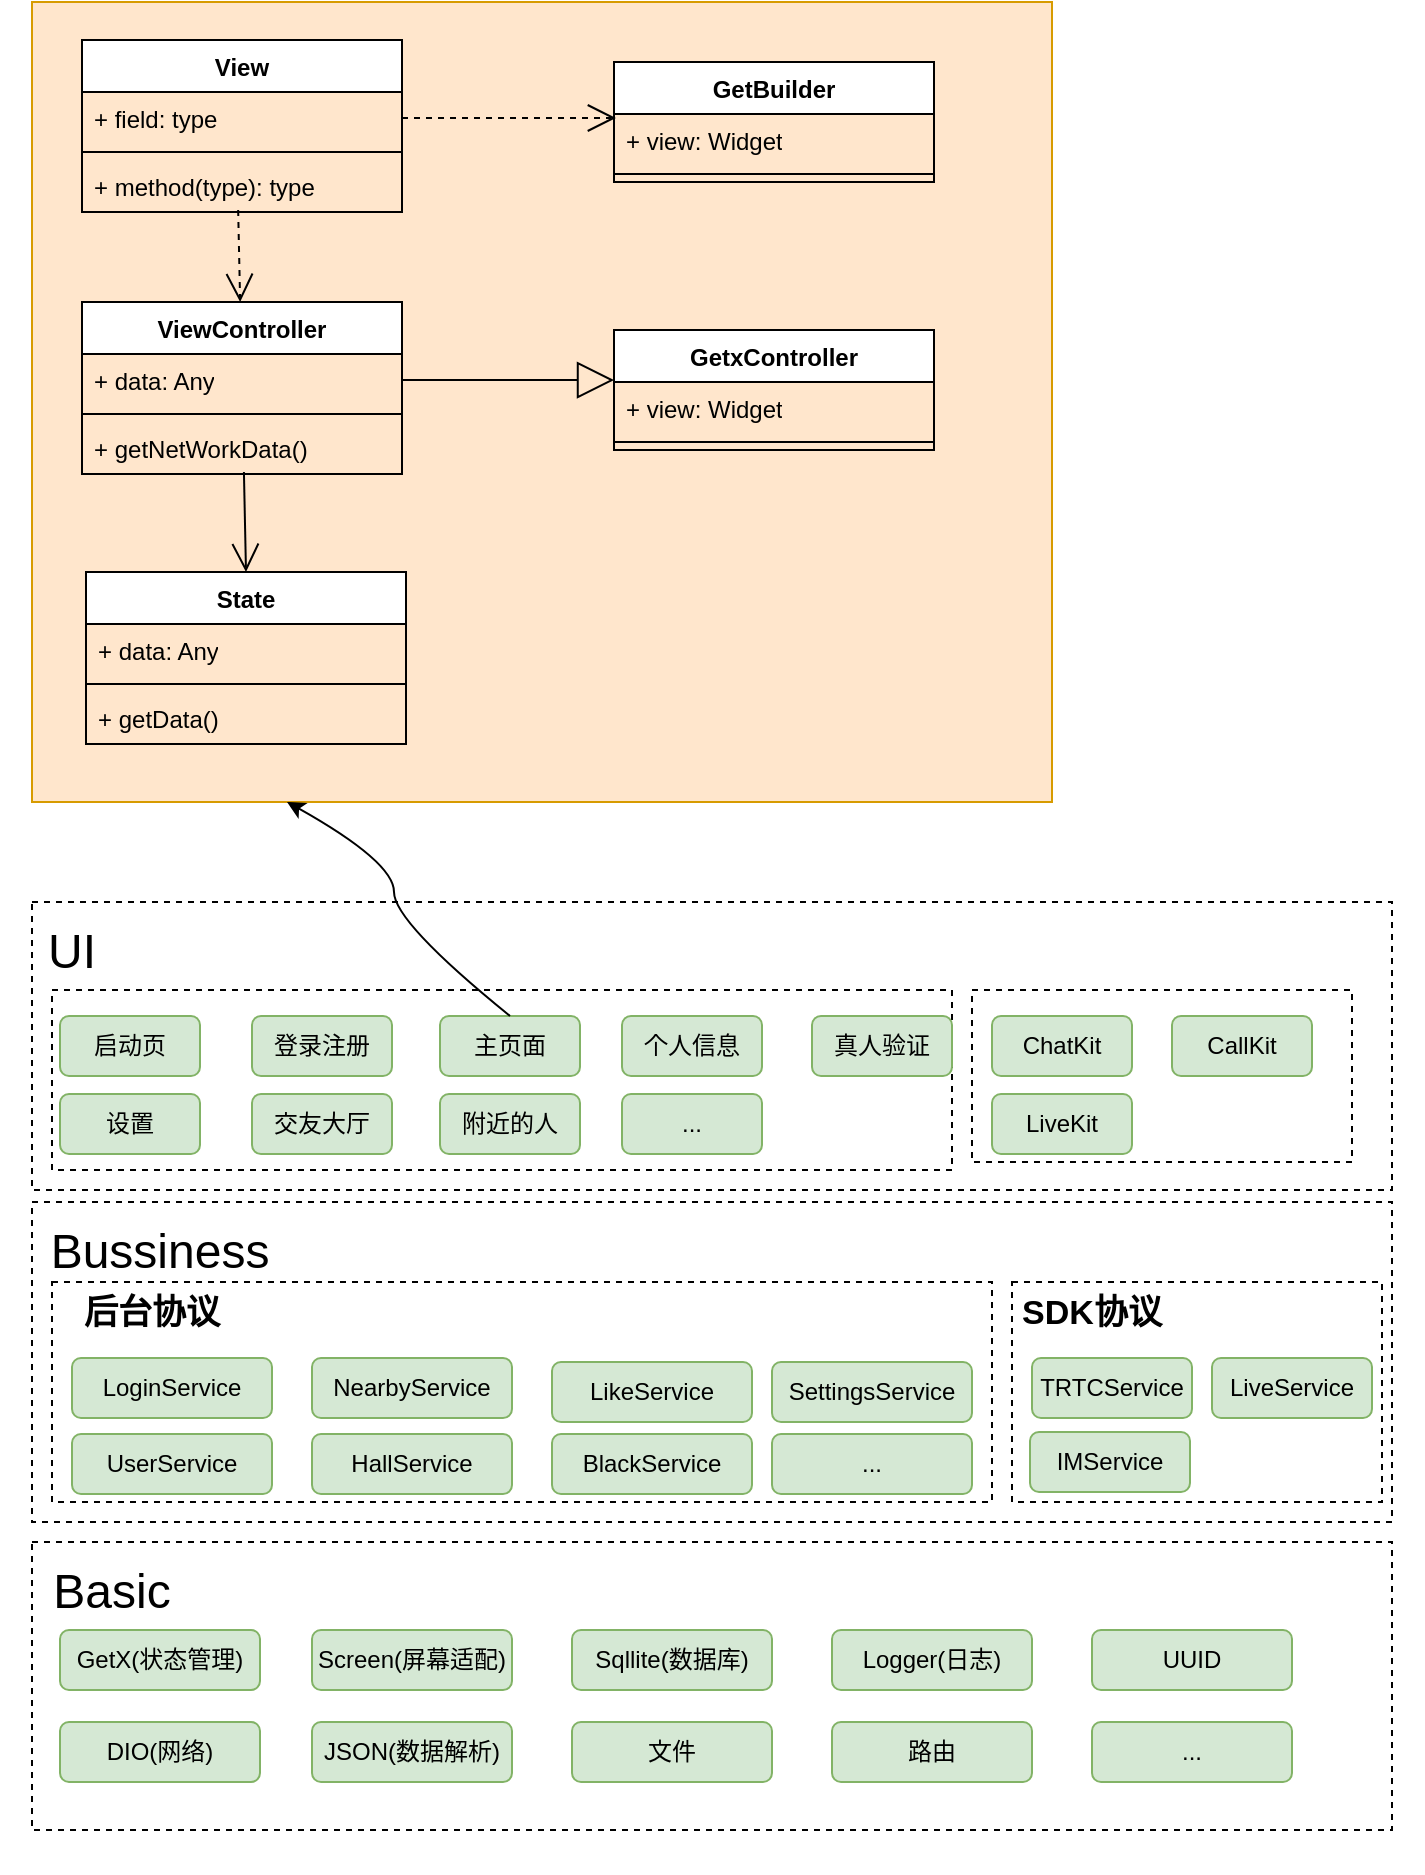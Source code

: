 <mxfile version="23.0.2" type="github">
  <diagram name="第 1 页" id="dYHV9aIYxCr4mEEWxF15">
    <mxGraphModel dx="1780" dy="1059" grid="1" gridSize="10" guides="1" tooltips="1" connect="1" arrows="1" fold="1" page="1" pageScale="1" pageWidth="827" pageHeight="1169" math="0" shadow="0">
      <root>
        <mxCell id="0" />
        <mxCell id="1" parent="0" />
        <mxCell id="zcVQtKgX9UZjlDBAPDre-44" value="" style="rounded=0;whiteSpace=wrap;html=1;fillColor=#ffe6cc;strokeColor=#d79b00;" parent="1" vertex="1">
          <mxGeometry x="55" y="40" width="510" height="400" as="geometry" />
        </mxCell>
        <mxCell id="zcVQtKgX9UZjlDBAPDre-45" value="View" style="swimlane;fontStyle=1;align=center;verticalAlign=top;childLayout=stackLayout;horizontal=1;startSize=26;horizontalStack=0;resizeParent=1;resizeParentMax=0;resizeLast=0;collapsible=1;marginBottom=0;whiteSpace=wrap;html=1;" parent="1" vertex="1">
          <mxGeometry x="80" y="59" width="160" height="86" as="geometry" />
        </mxCell>
        <mxCell id="zcVQtKgX9UZjlDBAPDre-46" value="+ field: type" style="text;strokeColor=none;fillColor=none;align=left;verticalAlign=top;spacingLeft=4;spacingRight=4;overflow=hidden;rotatable=0;points=[[0,0.5],[1,0.5]];portConstraint=eastwest;whiteSpace=wrap;html=1;" parent="zcVQtKgX9UZjlDBAPDre-45" vertex="1">
          <mxGeometry y="26" width="160" height="26" as="geometry" />
        </mxCell>
        <mxCell id="zcVQtKgX9UZjlDBAPDre-47" value="" style="line;strokeWidth=1;fillColor=none;align=left;verticalAlign=middle;spacingTop=-1;spacingLeft=3;spacingRight=3;rotatable=0;labelPosition=right;points=[];portConstraint=eastwest;strokeColor=inherit;" parent="zcVQtKgX9UZjlDBAPDre-45" vertex="1">
          <mxGeometry y="52" width="160" height="8" as="geometry" />
        </mxCell>
        <mxCell id="zcVQtKgX9UZjlDBAPDre-48" value="+ method(type): type" style="text;strokeColor=none;fillColor=none;align=left;verticalAlign=top;spacingLeft=4;spacingRight=4;overflow=hidden;rotatable=0;points=[[0,0.5],[1,0.5]];portConstraint=eastwest;whiteSpace=wrap;html=1;" parent="zcVQtKgX9UZjlDBAPDre-45" vertex="1">
          <mxGeometry y="60" width="160" height="26" as="geometry" />
        </mxCell>
        <mxCell id="zcVQtKgX9UZjlDBAPDre-49" value="ViewController" style="swimlane;fontStyle=1;align=center;verticalAlign=top;childLayout=stackLayout;horizontal=1;startSize=26;horizontalStack=0;resizeParent=1;resizeParentMax=0;resizeLast=0;collapsible=1;marginBottom=0;whiteSpace=wrap;html=1;" parent="1" vertex="1">
          <mxGeometry x="80" y="190" width="160" height="86" as="geometry" />
        </mxCell>
        <mxCell id="zcVQtKgX9UZjlDBAPDre-50" value="+ data: Any" style="text;strokeColor=none;fillColor=none;align=left;verticalAlign=top;spacingLeft=4;spacingRight=4;overflow=hidden;rotatable=0;points=[[0,0.5],[1,0.5]];portConstraint=eastwest;whiteSpace=wrap;html=1;" parent="zcVQtKgX9UZjlDBAPDre-49" vertex="1">
          <mxGeometry y="26" width="160" height="26" as="geometry" />
        </mxCell>
        <mxCell id="zcVQtKgX9UZjlDBAPDre-51" value="" style="line;strokeWidth=1;fillColor=none;align=left;verticalAlign=middle;spacingTop=-1;spacingLeft=3;spacingRight=3;rotatable=0;labelPosition=right;points=[];portConstraint=eastwest;strokeColor=inherit;" parent="zcVQtKgX9UZjlDBAPDre-49" vertex="1">
          <mxGeometry y="52" width="160" height="8" as="geometry" />
        </mxCell>
        <mxCell id="zcVQtKgX9UZjlDBAPDre-52" value="+ getNetWorkData()" style="text;strokeColor=none;fillColor=none;align=left;verticalAlign=top;spacingLeft=4;spacingRight=4;overflow=hidden;rotatable=0;points=[[0,0.5],[1,0.5]];portConstraint=eastwest;whiteSpace=wrap;html=1;" parent="zcVQtKgX9UZjlDBAPDre-49" vertex="1">
          <mxGeometry y="60" width="160" height="26" as="geometry" />
        </mxCell>
        <mxCell id="zcVQtKgX9UZjlDBAPDre-62" value="" style="endArrow=block;endSize=16;endFill=0;html=1;rounded=0;exitX=1;exitY=0.5;exitDx=0;exitDy=0;entryX=0;entryY=-0.038;entryDx=0;entryDy=0;entryPerimeter=0;" parent="1" source="zcVQtKgX9UZjlDBAPDre-50" target="zcVQtKgX9UZjlDBAPDre-68" edge="1">
          <mxGeometry width="160" relative="1" as="geometry">
            <mxPoint x="166" y="210" as="sourcePoint" />
            <mxPoint x="351.04" y="228.012" as="targetPoint" />
          </mxGeometry>
        </mxCell>
        <mxCell id="zcVQtKgX9UZjlDBAPDre-63" value="" style="endArrow=open;endSize=12;dashed=1;html=1;rounded=0;exitX=1;exitY=0.5;exitDx=0;exitDy=0;entryX=0.006;entryY=0.077;entryDx=0;entryDy=0;entryPerimeter=0;" parent="1" source="zcVQtKgX9UZjlDBAPDre-46" target="zcVQtKgX9UZjlDBAPDre-65" edge="1">
          <mxGeometry width="160" relative="1" as="geometry">
            <mxPoint x="216" y="220" as="sourcePoint" />
            <mxPoint x="346" y="100" as="targetPoint" />
          </mxGeometry>
        </mxCell>
        <mxCell id="zcVQtKgX9UZjlDBAPDre-64" value="GetBuilder" style="swimlane;fontStyle=1;align=center;verticalAlign=top;childLayout=stackLayout;horizontal=1;startSize=26;horizontalStack=0;resizeParent=1;resizeParentMax=0;resizeLast=0;collapsible=1;marginBottom=0;whiteSpace=wrap;html=1;" parent="1" vertex="1">
          <mxGeometry x="346" y="70" width="160" height="60" as="geometry" />
        </mxCell>
        <mxCell id="zcVQtKgX9UZjlDBAPDre-65" value="+ view: Widget" style="text;strokeColor=none;fillColor=none;align=left;verticalAlign=top;spacingLeft=4;spacingRight=4;overflow=hidden;rotatable=0;points=[[0,0.5],[1,0.5]];portConstraint=eastwest;whiteSpace=wrap;html=1;" parent="zcVQtKgX9UZjlDBAPDre-64" vertex="1">
          <mxGeometry y="26" width="160" height="26" as="geometry" />
        </mxCell>
        <mxCell id="zcVQtKgX9UZjlDBAPDre-66" value="" style="line;strokeWidth=1;fillColor=none;align=left;verticalAlign=middle;spacingTop=-1;spacingLeft=3;spacingRight=3;rotatable=0;labelPosition=right;points=[];portConstraint=eastwest;strokeColor=inherit;" parent="zcVQtKgX9UZjlDBAPDre-64" vertex="1">
          <mxGeometry y="52" width="160" height="8" as="geometry" />
        </mxCell>
        <mxCell id="zcVQtKgX9UZjlDBAPDre-67" value="GetxController" style="swimlane;fontStyle=1;align=center;verticalAlign=top;childLayout=stackLayout;horizontal=1;startSize=26;horizontalStack=0;resizeParent=1;resizeParentMax=0;resizeLast=0;collapsible=1;marginBottom=0;whiteSpace=wrap;html=1;" parent="1" vertex="1">
          <mxGeometry x="346" y="204" width="160" height="60" as="geometry" />
        </mxCell>
        <mxCell id="zcVQtKgX9UZjlDBAPDre-68" value="+ view: Widget" style="text;strokeColor=none;fillColor=none;align=left;verticalAlign=top;spacingLeft=4;spacingRight=4;overflow=hidden;rotatable=0;points=[[0,0.5],[1,0.5]];portConstraint=eastwest;whiteSpace=wrap;html=1;" parent="zcVQtKgX9UZjlDBAPDre-67" vertex="1">
          <mxGeometry y="26" width="160" height="26" as="geometry" />
        </mxCell>
        <mxCell id="zcVQtKgX9UZjlDBAPDre-69" value="" style="line;strokeWidth=1;fillColor=none;align=left;verticalAlign=middle;spacingTop=-1;spacingLeft=3;spacingRight=3;rotatable=0;labelPosition=right;points=[];portConstraint=eastwest;strokeColor=inherit;" parent="zcVQtKgX9UZjlDBAPDre-67" vertex="1">
          <mxGeometry y="52" width="160" height="8" as="geometry" />
        </mxCell>
        <mxCell id="zcVQtKgX9UZjlDBAPDre-85" value="" style="endArrow=open;endSize=12;dashed=1;html=1;rounded=0;exitX=0.488;exitY=0.962;exitDx=0;exitDy=0;exitPerimeter=0;" parent="1" source="zcVQtKgX9UZjlDBAPDre-48" target="zcVQtKgX9UZjlDBAPDre-49" edge="1">
          <mxGeometry width="160" relative="1" as="geometry">
            <mxPoint x="426" y="130" as="sourcePoint" />
            <mxPoint x="426" y="204" as="targetPoint" />
          </mxGeometry>
        </mxCell>
        <mxCell id="zcVQtKgX9UZjlDBAPDre-87" value="State" style="swimlane;fontStyle=1;align=center;verticalAlign=top;childLayout=stackLayout;horizontal=1;startSize=26;horizontalStack=0;resizeParent=1;resizeParentMax=0;resizeLast=0;collapsible=1;marginBottom=0;whiteSpace=wrap;html=1;" parent="1" vertex="1">
          <mxGeometry x="82" y="325" width="160" height="86" as="geometry" />
        </mxCell>
        <mxCell id="zcVQtKgX9UZjlDBAPDre-88" value="+ data: Any" style="text;strokeColor=none;fillColor=none;align=left;verticalAlign=top;spacingLeft=4;spacingRight=4;overflow=hidden;rotatable=0;points=[[0,0.5],[1,0.5]];portConstraint=eastwest;whiteSpace=wrap;html=1;" parent="zcVQtKgX9UZjlDBAPDre-87" vertex="1">
          <mxGeometry y="26" width="160" height="26" as="geometry" />
        </mxCell>
        <mxCell id="zcVQtKgX9UZjlDBAPDre-89" value="" style="line;strokeWidth=1;fillColor=none;align=left;verticalAlign=middle;spacingTop=-1;spacingLeft=3;spacingRight=3;rotatable=0;labelPosition=right;points=[];portConstraint=eastwest;strokeColor=inherit;" parent="zcVQtKgX9UZjlDBAPDre-87" vertex="1">
          <mxGeometry y="52" width="160" height="8" as="geometry" />
        </mxCell>
        <mxCell id="zcVQtKgX9UZjlDBAPDre-90" value="+ getData()" style="text;strokeColor=none;fillColor=none;align=left;verticalAlign=top;spacingLeft=4;spacingRight=4;overflow=hidden;rotatable=0;points=[[0,0.5],[1,0.5]];portConstraint=eastwest;whiteSpace=wrap;html=1;" parent="zcVQtKgX9UZjlDBAPDre-87" vertex="1">
          <mxGeometry y="60" width="160" height="26" as="geometry" />
        </mxCell>
        <mxCell id="zcVQtKgX9UZjlDBAPDre-91" value="" style="endArrow=open;endFill=1;endSize=12;html=1;rounded=0;entryX=0.5;entryY=0;entryDx=0;entryDy=0;exitX=0.506;exitY=0.962;exitDx=0;exitDy=0;exitPerimeter=0;" parent="1" source="zcVQtKgX9UZjlDBAPDre-52" target="zcVQtKgX9UZjlDBAPDre-87" edge="1">
          <mxGeometry width="160" relative="1" as="geometry">
            <mxPoint x="156" y="270" as="sourcePoint" />
            <mxPoint x="486" y="310" as="targetPoint" />
          </mxGeometry>
        </mxCell>
        <mxCell id="TLJ9EzLj0LAoUCGloaJC-1" value="" style="rounded=0;whiteSpace=wrap;html=1;dashed=1;strokeColor=#FFFFFF;" parent="1" vertex="1">
          <mxGeometry x="40" y="465" width="710" height="510" as="geometry" />
        </mxCell>
        <mxCell id="TLJ9EzLj0LAoUCGloaJC-3" value="" style="rounded=0;whiteSpace=wrap;html=1;dashed=1;" parent="1" vertex="1">
          <mxGeometry x="55" y="810" width="680" height="144" as="geometry" />
        </mxCell>
        <mxCell id="TLJ9EzLj0LAoUCGloaJC-4" value="&lt;font style=&quot;font-size: 24px;&quot;&gt;Basic&lt;/font&gt;" style="text;html=1;strokeColor=none;fillColor=none;align=center;verticalAlign=middle;whiteSpace=wrap;rounded=0;" parent="1" vertex="1">
          <mxGeometry x="65" y="820" width="60" height="30" as="geometry" />
        </mxCell>
        <mxCell id="TLJ9EzLj0LAoUCGloaJC-6" value="" style="rounded=0;whiteSpace=wrap;html=1;dashed=1;" parent="1" vertex="1">
          <mxGeometry x="55" y="640" width="680" height="160" as="geometry" />
        </mxCell>
        <mxCell id="TLJ9EzLj0LAoUCGloaJC-7" value="&lt;font style=&quot;font-size: 24px;&quot;&gt;Bussiness&lt;/font&gt;" style="text;html=1;strokeColor=none;fillColor=none;align=center;verticalAlign=middle;whiteSpace=wrap;rounded=0;" parent="1" vertex="1">
          <mxGeometry x="89" y="650" width="60" height="30" as="geometry" />
        </mxCell>
        <mxCell id="TLJ9EzLj0LAoUCGloaJC-8" value="" style="rounded=0;whiteSpace=wrap;html=1;dashed=1;" parent="1" vertex="1">
          <mxGeometry x="55" y="490" width="680" height="144" as="geometry" />
        </mxCell>
        <mxCell id="TLJ9EzLj0LAoUCGloaJC-10" value="&lt;font style=&quot;font-size: 24px;&quot;&gt;UI&lt;/font&gt;" style="text;html=1;strokeColor=none;fillColor=none;align=center;verticalAlign=middle;whiteSpace=wrap;rounded=0;" parent="1" vertex="1">
          <mxGeometry x="45" y="500" width="60" height="30" as="geometry" />
        </mxCell>
        <mxCell id="TLJ9EzLj0LAoUCGloaJC-12" value="GetX(状态管理)" style="rounded=1;whiteSpace=wrap;html=1;fillColor=#d5e8d4;strokeColor=#82b366;" parent="1" vertex="1">
          <mxGeometry x="69" y="854" width="100" height="30" as="geometry" />
        </mxCell>
        <mxCell id="TLJ9EzLj0LAoUCGloaJC-13" value="DIO(网络)" style="rounded=1;whiteSpace=wrap;html=1;fillColor=#d5e8d4;strokeColor=#82b366;" parent="1" vertex="1">
          <mxGeometry x="69" y="900" width="100" height="30" as="geometry" />
        </mxCell>
        <mxCell id="TLJ9EzLj0LAoUCGloaJC-14" value="JSON(数据解析)" style="rounded=1;whiteSpace=wrap;html=1;fillColor=#d5e8d4;strokeColor=#82b366;" parent="1" vertex="1">
          <mxGeometry x="195" y="900" width="100" height="30" as="geometry" />
        </mxCell>
        <mxCell id="TLJ9EzLj0LAoUCGloaJC-15" value="Screen(屏幕适配)" style="rounded=1;whiteSpace=wrap;html=1;fillColor=#d5e8d4;strokeColor=#82b366;" parent="1" vertex="1">
          <mxGeometry x="195" y="854" width="100" height="30" as="geometry" />
        </mxCell>
        <mxCell id="TLJ9EzLj0LAoUCGloaJC-16" value="" style="rounded=0;whiteSpace=wrap;html=1;dashed=1;" parent="1" vertex="1">
          <mxGeometry x="65" y="534" width="450" height="90" as="geometry" />
        </mxCell>
        <mxCell id="TLJ9EzLj0LAoUCGloaJC-17" value="" style="rounded=0;whiteSpace=wrap;html=1;dashed=1;" parent="1" vertex="1">
          <mxGeometry x="525" y="534" width="190" height="86" as="geometry" />
        </mxCell>
        <mxCell id="TLJ9EzLj0LAoUCGloaJC-18" value="文件" style="rounded=1;whiteSpace=wrap;html=1;fillColor=#d5e8d4;strokeColor=#82b366;" parent="1" vertex="1">
          <mxGeometry x="325" y="900" width="100" height="30" as="geometry" />
        </mxCell>
        <mxCell id="TLJ9EzLj0LAoUCGloaJC-19" value="Sqllite(数据库)" style="rounded=1;whiteSpace=wrap;html=1;fillColor=#d5e8d4;strokeColor=#82b366;" parent="1" vertex="1">
          <mxGeometry x="325" y="854" width="100" height="30" as="geometry" />
        </mxCell>
        <mxCell id="TLJ9EzLj0LAoUCGloaJC-20" value="Logger(日志)" style="rounded=1;whiteSpace=wrap;html=1;fillColor=#d5e8d4;strokeColor=#82b366;" parent="1" vertex="1">
          <mxGeometry x="455" y="854" width="100" height="30" as="geometry" />
        </mxCell>
        <mxCell id="TLJ9EzLj0LAoUCGloaJC-23" value="路由" style="rounded=1;whiteSpace=wrap;html=1;fillColor=#d5e8d4;strokeColor=#82b366;" parent="1" vertex="1">
          <mxGeometry x="455" y="900" width="100" height="30" as="geometry" />
        </mxCell>
        <mxCell id="TLJ9EzLj0LAoUCGloaJC-24" value="UUID" style="rounded=1;whiteSpace=wrap;html=1;fillColor=#d5e8d4;strokeColor=#82b366;" parent="1" vertex="1">
          <mxGeometry x="585" y="854" width="100" height="30" as="geometry" />
        </mxCell>
        <mxCell id="TLJ9EzLj0LAoUCGloaJC-25" value="..." style="rounded=1;whiteSpace=wrap;html=1;fillColor=#d5e8d4;strokeColor=#82b366;" parent="1" vertex="1">
          <mxGeometry x="585" y="900" width="100" height="30" as="geometry" />
        </mxCell>
        <mxCell id="TLJ9EzLj0LAoUCGloaJC-29" value="" style="rounded=0;whiteSpace=wrap;html=1;dashed=1;" parent="1" vertex="1">
          <mxGeometry x="65" y="680" width="470" height="110" as="geometry" />
        </mxCell>
        <mxCell id="TLJ9EzLj0LAoUCGloaJC-26" value="LoginService" style="rounded=1;whiteSpace=wrap;html=1;fillColor=#d5e8d4;strokeColor=#82b366;" parent="1" vertex="1">
          <mxGeometry x="75" y="718" width="100" height="30" as="geometry" />
        </mxCell>
        <mxCell id="TLJ9EzLj0LAoUCGloaJC-27" value="UserService" style="rounded=1;whiteSpace=wrap;html=1;fillColor=#d5e8d4;strokeColor=#82b366;" parent="1" vertex="1">
          <mxGeometry x="75" y="756" width="100" height="30" as="geometry" />
        </mxCell>
        <mxCell id="TLJ9EzLj0LAoUCGloaJC-28" value="NearbyService" style="rounded=1;whiteSpace=wrap;html=1;fillColor=#d5e8d4;strokeColor=#82b366;" parent="1" vertex="1">
          <mxGeometry x="195" y="718" width="100" height="30" as="geometry" />
        </mxCell>
        <mxCell id="TLJ9EzLj0LAoUCGloaJC-30" value="&lt;span style=&quot;font-size: 17px;&quot;&gt;后台协议&lt;/span&gt;" style="text;html=1;strokeColor=none;fillColor=none;align=center;verticalAlign=middle;whiteSpace=wrap;rounded=0;fontSize=17;fontStyle=1" parent="1" vertex="1">
          <mxGeometry x="65" y="681" width="100" height="30" as="geometry" />
        </mxCell>
        <mxCell id="TLJ9EzLj0LAoUCGloaJC-32" value="HallService" style="rounded=1;whiteSpace=wrap;html=1;fillColor=#d5e8d4;strokeColor=#82b366;" parent="1" vertex="1">
          <mxGeometry x="195" y="756" width="100" height="30" as="geometry" />
        </mxCell>
        <mxCell id="TLJ9EzLj0LAoUCGloaJC-33" value="LikeService" style="rounded=1;whiteSpace=wrap;html=1;fillColor=#d5e8d4;strokeColor=#82b366;" parent="1" vertex="1">
          <mxGeometry x="315" y="720" width="100" height="30" as="geometry" />
        </mxCell>
        <mxCell id="TLJ9EzLj0LAoUCGloaJC-34" value="BlackService" style="rounded=1;whiteSpace=wrap;html=1;fillColor=#d5e8d4;strokeColor=#82b366;" parent="1" vertex="1">
          <mxGeometry x="315" y="756" width="100" height="30" as="geometry" />
        </mxCell>
        <mxCell id="TLJ9EzLj0LAoUCGloaJC-35" value="SettingsService" style="rounded=1;whiteSpace=wrap;html=1;fillColor=#d5e8d4;strokeColor=#82b366;" parent="1" vertex="1">
          <mxGeometry x="425" y="720" width="100" height="30" as="geometry" />
        </mxCell>
        <mxCell id="TLJ9EzLj0LAoUCGloaJC-36" value="..." style="rounded=1;whiteSpace=wrap;html=1;fillColor=#d5e8d4;strokeColor=#82b366;" parent="1" vertex="1">
          <mxGeometry x="425" y="756" width="100" height="30" as="geometry" />
        </mxCell>
        <mxCell id="TLJ9EzLj0LAoUCGloaJC-37" value="" style="rounded=0;whiteSpace=wrap;html=1;dashed=1;" parent="1" vertex="1">
          <mxGeometry x="545" y="680" width="185" height="110" as="geometry" />
        </mxCell>
        <mxCell id="TLJ9EzLj0LAoUCGloaJC-41" value="TRTCService" style="rounded=1;whiteSpace=wrap;html=1;fillColor=#d5e8d4;strokeColor=#82b366;" parent="1" vertex="1">
          <mxGeometry x="555" y="718" width="80" height="30" as="geometry" />
        </mxCell>
        <mxCell id="TLJ9EzLj0LAoUCGloaJC-42" value="IMService" style="rounded=1;whiteSpace=wrap;html=1;fillColor=#d5e8d4;strokeColor=#82b366;" parent="1" vertex="1">
          <mxGeometry x="554" y="755" width="80" height="30" as="geometry" />
        </mxCell>
        <mxCell id="TLJ9EzLj0LAoUCGloaJC-44" value="LiveService" style="rounded=1;whiteSpace=wrap;html=1;fillColor=#d5e8d4;strokeColor=#82b366;" parent="1" vertex="1">
          <mxGeometry x="645" y="718" width="80" height="30" as="geometry" />
        </mxCell>
        <mxCell id="TLJ9EzLj0LAoUCGloaJC-45" value="&lt;span style=&quot;font-size: 17px;&quot;&gt;SDK协议&lt;/span&gt;" style="text;html=1;strokeColor=none;fillColor=none;align=center;verticalAlign=middle;whiteSpace=wrap;rounded=0;fontSize=17;fontStyle=1" parent="1" vertex="1">
          <mxGeometry x="535" y="681" width="100" height="30" as="geometry" />
        </mxCell>
        <mxCell id="TLJ9EzLj0LAoUCGloaJC-46" value="登录注册" style="rounded=1;whiteSpace=wrap;html=1;fillColor=#d5e8d4;strokeColor=#82b366;" parent="1" vertex="1">
          <mxGeometry x="165" y="547" width="70" height="30" as="geometry" />
        </mxCell>
        <mxCell id="TLJ9EzLj0LAoUCGloaJC-47" value="启动页" style="rounded=1;whiteSpace=wrap;html=1;fillColor=#d5e8d4;strokeColor=#82b366;" parent="1" vertex="1">
          <mxGeometry x="69" y="547" width="70" height="30" as="geometry" />
        </mxCell>
        <mxCell id="TLJ9EzLj0LAoUCGloaJC-48" value="个人信息" style="rounded=1;whiteSpace=wrap;html=1;fillColor=#d5e8d4;strokeColor=#82b366;" parent="1" vertex="1">
          <mxGeometry x="350" y="547" width="70" height="30" as="geometry" />
        </mxCell>
        <mxCell id="TLJ9EzLj0LAoUCGloaJC-49" value="设置" style="rounded=1;whiteSpace=wrap;html=1;fillColor=#d5e8d4;strokeColor=#82b366;" parent="1" vertex="1">
          <mxGeometry x="69" y="586" width="70" height="30" as="geometry" />
        </mxCell>
        <mxCell id="TLJ9EzLj0LAoUCGloaJC-50" value="交友大厅" style="rounded=1;whiteSpace=wrap;html=1;fillColor=#d5e8d4;strokeColor=#82b366;" parent="1" vertex="1">
          <mxGeometry x="165" y="586" width="70" height="30" as="geometry" />
        </mxCell>
        <mxCell id="TLJ9EzLj0LAoUCGloaJC-51" value="主页面" style="rounded=1;whiteSpace=wrap;html=1;fillColor=#d5e8d4;strokeColor=#82b366;" parent="1" vertex="1">
          <mxGeometry x="259" y="547" width="70" height="30" as="geometry" />
        </mxCell>
        <mxCell id="TLJ9EzLj0LAoUCGloaJC-53" value="附近的人" style="rounded=1;whiteSpace=wrap;html=1;fillColor=#d5e8d4;strokeColor=#82b366;" parent="1" vertex="1">
          <mxGeometry x="259" y="586" width="70" height="30" as="geometry" />
        </mxCell>
        <mxCell id="TLJ9EzLj0LAoUCGloaJC-54" value="真人验证" style="rounded=1;whiteSpace=wrap;html=1;fillColor=#d5e8d4;strokeColor=#82b366;" parent="1" vertex="1">
          <mxGeometry x="445" y="547" width="70" height="30" as="geometry" />
        </mxCell>
        <mxCell id="TLJ9EzLj0LAoUCGloaJC-55" value="..." style="rounded=1;whiteSpace=wrap;html=1;fillColor=#d5e8d4;strokeColor=#82b366;" parent="1" vertex="1">
          <mxGeometry x="350" y="586" width="70" height="30" as="geometry" />
        </mxCell>
        <mxCell id="TLJ9EzLj0LAoUCGloaJC-56" value="ChatKit" style="rounded=1;whiteSpace=wrap;html=1;fillColor=#d5e8d4;strokeColor=#82b366;" parent="1" vertex="1">
          <mxGeometry x="535" y="547" width="70" height="30" as="geometry" />
        </mxCell>
        <mxCell id="TLJ9EzLj0LAoUCGloaJC-57" value="CallKit" style="rounded=1;whiteSpace=wrap;html=1;fillColor=#d5e8d4;strokeColor=#82b366;" parent="1" vertex="1">
          <mxGeometry x="625" y="547" width="70" height="30" as="geometry" />
        </mxCell>
        <mxCell id="TLJ9EzLj0LAoUCGloaJC-59" value="LiveKit" style="rounded=1;whiteSpace=wrap;html=1;fillColor=#d5e8d4;strokeColor=#82b366;" parent="1" vertex="1">
          <mxGeometry x="535" y="586" width="70" height="30" as="geometry" />
        </mxCell>
        <mxCell id="0pC_kj8gGTiTwLfvsdGp-6" value="" style="curved=1;endArrow=classic;html=1;rounded=0;entryX=0.25;entryY=1;entryDx=0;entryDy=0;exitX=0.5;exitY=0;exitDx=0;exitDy=0;" edge="1" parent="1" source="TLJ9EzLj0LAoUCGloaJC-51" target="zcVQtKgX9UZjlDBAPDre-44">
          <mxGeometry width="50" height="50" relative="1" as="geometry">
            <mxPoint x="366" y="620" as="sourcePoint" />
            <mxPoint x="416" y="570" as="targetPoint" />
            <Array as="points">
              <mxPoint x="236" y="500" />
              <mxPoint x="236" y="470" />
            </Array>
          </mxGeometry>
        </mxCell>
      </root>
    </mxGraphModel>
  </diagram>
</mxfile>
